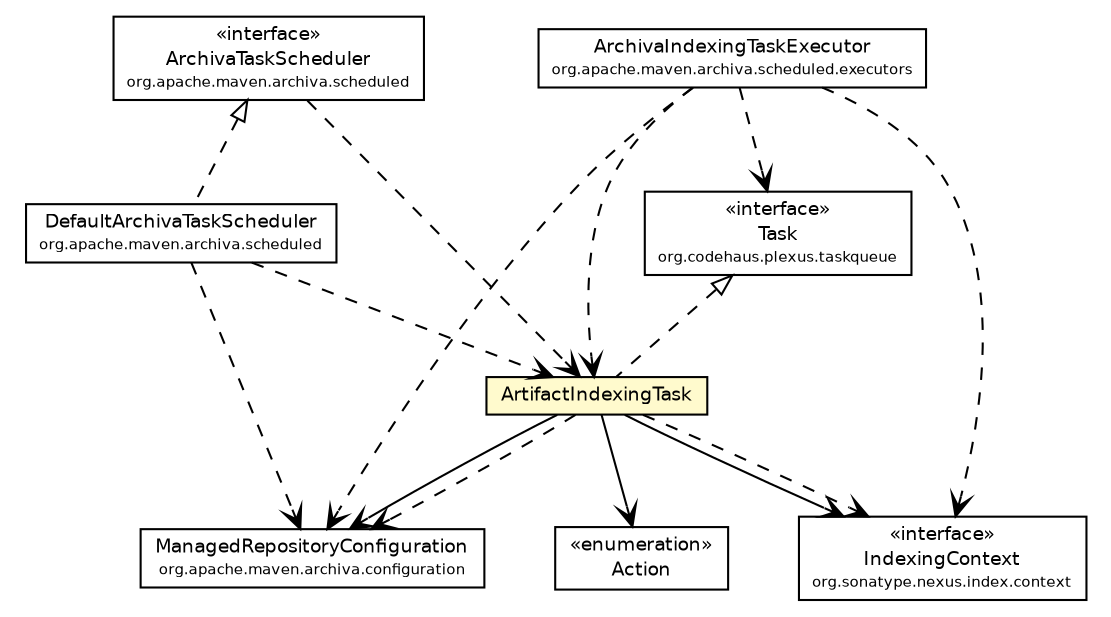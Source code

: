 #!/usr/local/bin/dot
#
# Class diagram 
# Generated by UmlGraph version 4.6 (http://www.spinellis.gr/sw/umlgraph)
#

digraph G {
	edge [fontname="Helvetica",fontsize=10,labelfontname="Helvetica",labelfontsize=10];
	node [fontname="Helvetica",fontsize=10,shape=plaintext];
	// org.apache.maven.archiva.scheduled.DefaultArchivaTaskScheduler
	c119219 [label=<<table border="0" cellborder="1" cellspacing="0" cellpadding="2" port="p" href="../DefaultArchivaTaskScheduler.html">
		<tr><td><table border="0" cellspacing="0" cellpadding="1">
			<tr><td> DefaultArchivaTaskScheduler </td></tr>
			<tr><td><font point-size="7.0"> org.apache.maven.archiva.scheduled </font></td></tr>
		</table></td></tr>
		</table>>, fontname="Helvetica", fontcolor="black", fontsize=9.0];
	// org.apache.maven.archiva.scheduled.ArchivaTaskScheduler
	c119221 [label=<<table border="0" cellborder="1" cellspacing="0" cellpadding="2" port="p" href="../ArchivaTaskScheduler.html">
		<tr><td><table border="0" cellspacing="0" cellpadding="1">
			<tr><td> &laquo;interface&raquo; </td></tr>
			<tr><td> ArchivaTaskScheduler </td></tr>
			<tr><td><font point-size="7.0"> org.apache.maven.archiva.scheduled </font></td></tr>
		</table></td></tr>
		</table>>, fontname="Helvetica", fontcolor="black", fontsize=9.0];
	// org.apache.maven.archiva.scheduled.executors.ArchivaIndexingTaskExecutor
	c119223 [label=<<table border="0" cellborder="1" cellspacing="0" cellpadding="2" port="p" href="../executors/ArchivaIndexingTaskExecutor.html">
		<tr><td><table border="0" cellspacing="0" cellpadding="1">
			<tr><td> ArchivaIndexingTaskExecutor </td></tr>
			<tr><td><font point-size="7.0"> org.apache.maven.archiva.scheduled.executors </font></td></tr>
		</table></td></tr>
		</table>>, fontname="Helvetica", fontcolor="black", fontsize=9.0];
	// org.apache.maven.archiva.scheduled.tasks.ArtifactIndexingTask
	c119228 [label=<<table border="0" cellborder="1" cellspacing="0" cellpadding="2" port="p" bgcolor="lemonChiffon" href="./ArtifactIndexingTask.html">
		<tr><td><table border="0" cellspacing="0" cellpadding="1">
			<tr><td> ArtifactIndexingTask </td></tr>
		</table></td></tr>
		</table>>, fontname="Helvetica", fontcolor="black", fontsize=9.0];
	// org.apache.maven.archiva.scheduled.tasks.ArtifactIndexingTask.Action
	c119229 [label=<<table border="0" cellborder="1" cellspacing="0" cellpadding="2" port="p" href="./ArtifactIndexingTask.Action.html">
		<tr><td><table border="0" cellspacing="0" cellpadding="1">
			<tr><td> &laquo;enumeration&raquo; </td></tr>
			<tr><td> Action </td></tr>
		</table></td></tr>
		</table>>, fontname="Helvetica", fontcolor="black", fontsize=9.0];
	//org.apache.maven.archiva.scheduled.DefaultArchivaTaskScheduler implements org.apache.maven.archiva.scheduled.ArchivaTaskScheduler
	c119221:p -> c119219:p [dir=back,arrowtail=empty,style=dashed];
	//org.apache.maven.archiva.scheduled.tasks.ArtifactIndexingTask implements org.codehaus.plexus.taskqueue.Task
	c119357:p -> c119228:p [dir=back,arrowtail=empty,style=dashed];
	// org.apache.maven.archiva.scheduled.tasks.ArtifactIndexingTask NAVASSOC org.apache.maven.archiva.configuration.ManagedRepositoryConfiguration
	c119228:p -> c119358:p [taillabel="", label="", headlabel="", fontname="Helvetica", fontcolor="black", fontsize=10.0, color="black", arrowhead=open];
	// org.apache.maven.archiva.scheduled.tasks.ArtifactIndexingTask NAVASSOC org.apache.maven.archiva.scheduled.tasks.ArtifactIndexingTask.Action
	c119228:p -> c119229:p [taillabel="", label="", headlabel="", fontname="Helvetica", fontcolor="black", fontsize=10.0, color="black", arrowhead=open];
	// org.apache.maven.archiva.scheduled.tasks.ArtifactIndexingTask NAVASSOC org.sonatype.nexus.index.context.IndexingContext
	c119228:p -> c119359:p [taillabel="", label="", headlabel="", fontname="Helvetica", fontcolor="black", fontsize=10.0, color="black", arrowhead=open];
	// org.apache.maven.archiva.scheduled.DefaultArchivaTaskScheduler DEPEND org.apache.maven.archiva.scheduled.tasks.ArtifactIndexingTask
	c119219:p -> c119228:p [taillabel="", label="", headlabel="", fontname="Helvetica", fontcolor="black", fontsize=10.0, color="black", arrowhead=open, style=dashed];
	// org.apache.maven.archiva.scheduled.DefaultArchivaTaskScheduler DEPEND org.apache.maven.archiva.configuration.ManagedRepositoryConfiguration
	c119219:p -> c119358:p [taillabel="", label="", headlabel="", fontname="Helvetica", fontcolor="black", fontsize=10.0, color="black", arrowhead=open, style=dashed];
	// org.apache.maven.archiva.scheduled.ArchivaTaskScheduler DEPEND org.apache.maven.archiva.scheduled.tasks.ArtifactIndexingTask
	c119221:p -> c119228:p [taillabel="", label="", headlabel="", fontname="Helvetica", fontcolor="black", fontsize=10.0, color="black", arrowhead=open, style=dashed];
	// org.apache.maven.archiva.scheduled.executors.ArchivaIndexingTaskExecutor DEPEND org.apache.maven.archiva.scheduled.tasks.ArtifactIndexingTask
	c119223:p -> c119228:p [taillabel="", label="", headlabel="", fontname="Helvetica", fontcolor="black", fontsize=10.0, color="black", arrowhead=open, style=dashed];
	// org.apache.maven.archiva.scheduled.executors.ArchivaIndexingTaskExecutor DEPEND org.codehaus.plexus.taskqueue.Task
	c119223:p -> c119357:p [taillabel="", label="", headlabel="", fontname="Helvetica", fontcolor="black", fontsize=10.0, color="black", arrowhead=open, style=dashed];
	// org.apache.maven.archiva.scheduled.executors.ArchivaIndexingTaskExecutor DEPEND org.apache.maven.archiva.configuration.ManagedRepositoryConfiguration
	c119223:p -> c119358:p [taillabel="", label="", headlabel="", fontname="Helvetica", fontcolor="black", fontsize=10.0, color="black", arrowhead=open, style=dashed];
	// org.apache.maven.archiva.scheduled.executors.ArchivaIndexingTaskExecutor DEPEND org.sonatype.nexus.index.context.IndexingContext
	c119223:p -> c119359:p [taillabel="", label="", headlabel="", fontname="Helvetica", fontcolor="black", fontsize=10.0, color="black", arrowhead=open, style=dashed];
	// org.apache.maven.archiva.scheduled.tasks.ArtifactIndexingTask DEPEND org.apache.maven.archiva.configuration.ManagedRepositoryConfiguration
	c119228:p -> c119358:p [taillabel="", label="", headlabel="", fontname="Helvetica", fontcolor="black", fontsize=10.0, color="black", arrowhead=open, style=dashed];
	// org.apache.maven.archiva.scheduled.tasks.ArtifactIndexingTask DEPEND org.sonatype.nexus.index.context.IndexingContext
	c119228:p -> c119359:p [taillabel="", label="", headlabel="", fontname="Helvetica", fontcolor="black", fontsize=10.0, color="black", arrowhead=open, style=dashed];
	// org.sonatype.nexus.index.context.IndexingContext
	c119359 [label=<<table border="0" cellborder="1" cellspacing="0" cellpadding="2" port="p" href="http://java.sun.com/j2se/1.4.2/docs/api/org/sonatype/nexus/index/context/IndexingContext.html">
		<tr><td><table border="0" cellspacing="0" cellpadding="1">
			<tr><td> &laquo;interface&raquo; </td></tr>
			<tr><td> IndexingContext </td></tr>
			<tr><td><font point-size="7.0"> org.sonatype.nexus.index.context </font></td></tr>
		</table></td></tr>
		</table>>, fontname="Helvetica", fontcolor="black", fontsize=9.0];
	// org.apache.maven.archiva.configuration.ManagedRepositoryConfiguration
	c119358 [label=<<table border="0" cellborder="1" cellspacing="0" cellpadding="2" port="p" href="http://java.sun.com/j2se/1.4.2/docs/api/org/apache/maven/archiva/configuration/ManagedRepositoryConfiguration.html">
		<tr><td><table border="0" cellspacing="0" cellpadding="1">
			<tr><td> ManagedRepositoryConfiguration </td></tr>
			<tr><td><font point-size="7.0"> org.apache.maven.archiva.configuration </font></td></tr>
		</table></td></tr>
		</table>>, fontname="Helvetica", fontcolor="black", fontsize=9.0];
	// org.codehaus.plexus.taskqueue.Task
	c119357 [label=<<table border="0" cellborder="1" cellspacing="0" cellpadding="2" port="p" href="http://java.sun.com/j2se/1.4.2/docs/api/org/codehaus/plexus/taskqueue/Task.html">
		<tr><td><table border="0" cellspacing="0" cellpadding="1">
			<tr><td> &laquo;interface&raquo; </td></tr>
			<tr><td> Task </td></tr>
			<tr><td><font point-size="7.0"> org.codehaus.plexus.taskqueue </font></td></tr>
		</table></td></tr>
		</table>>, fontname="Helvetica", fontcolor="black", fontsize=9.0];
}

